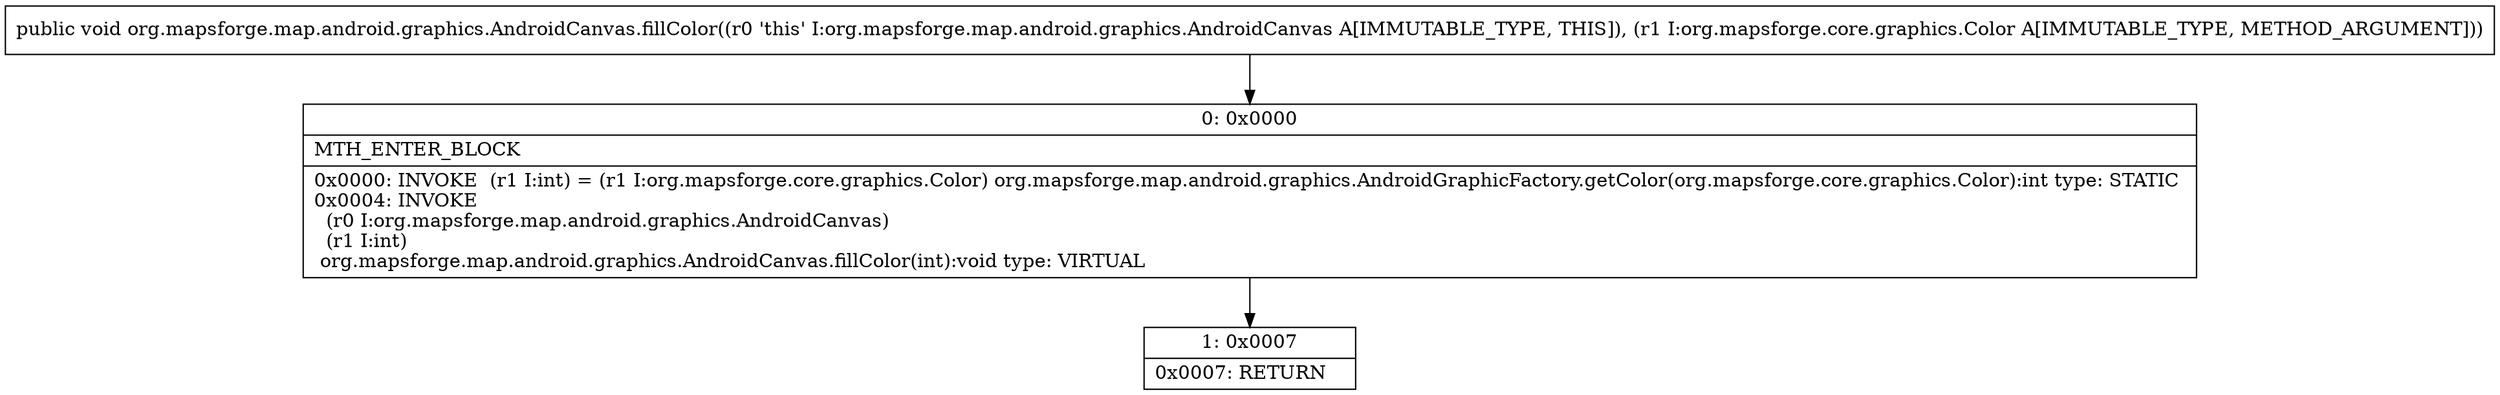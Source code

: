 digraph "CFG fororg.mapsforge.map.android.graphics.AndroidCanvas.fillColor(Lorg\/mapsforge\/core\/graphics\/Color;)V" {
Node_0 [shape=record,label="{0\:\ 0x0000|MTH_ENTER_BLOCK\l|0x0000: INVOKE  (r1 I:int) = (r1 I:org.mapsforge.core.graphics.Color) org.mapsforge.map.android.graphics.AndroidGraphicFactory.getColor(org.mapsforge.core.graphics.Color):int type: STATIC \l0x0004: INVOKE  \l  (r0 I:org.mapsforge.map.android.graphics.AndroidCanvas)\l  (r1 I:int)\l org.mapsforge.map.android.graphics.AndroidCanvas.fillColor(int):void type: VIRTUAL \l}"];
Node_1 [shape=record,label="{1\:\ 0x0007|0x0007: RETURN   \l}"];
MethodNode[shape=record,label="{public void org.mapsforge.map.android.graphics.AndroidCanvas.fillColor((r0 'this' I:org.mapsforge.map.android.graphics.AndroidCanvas A[IMMUTABLE_TYPE, THIS]), (r1 I:org.mapsforge.core.graphics.Color A[IMMUTABLE_TYPE, METHOD_ARGUMENT])) }"];
MethodNode -> Node_0;
Node_0 -> Node_1;
}

